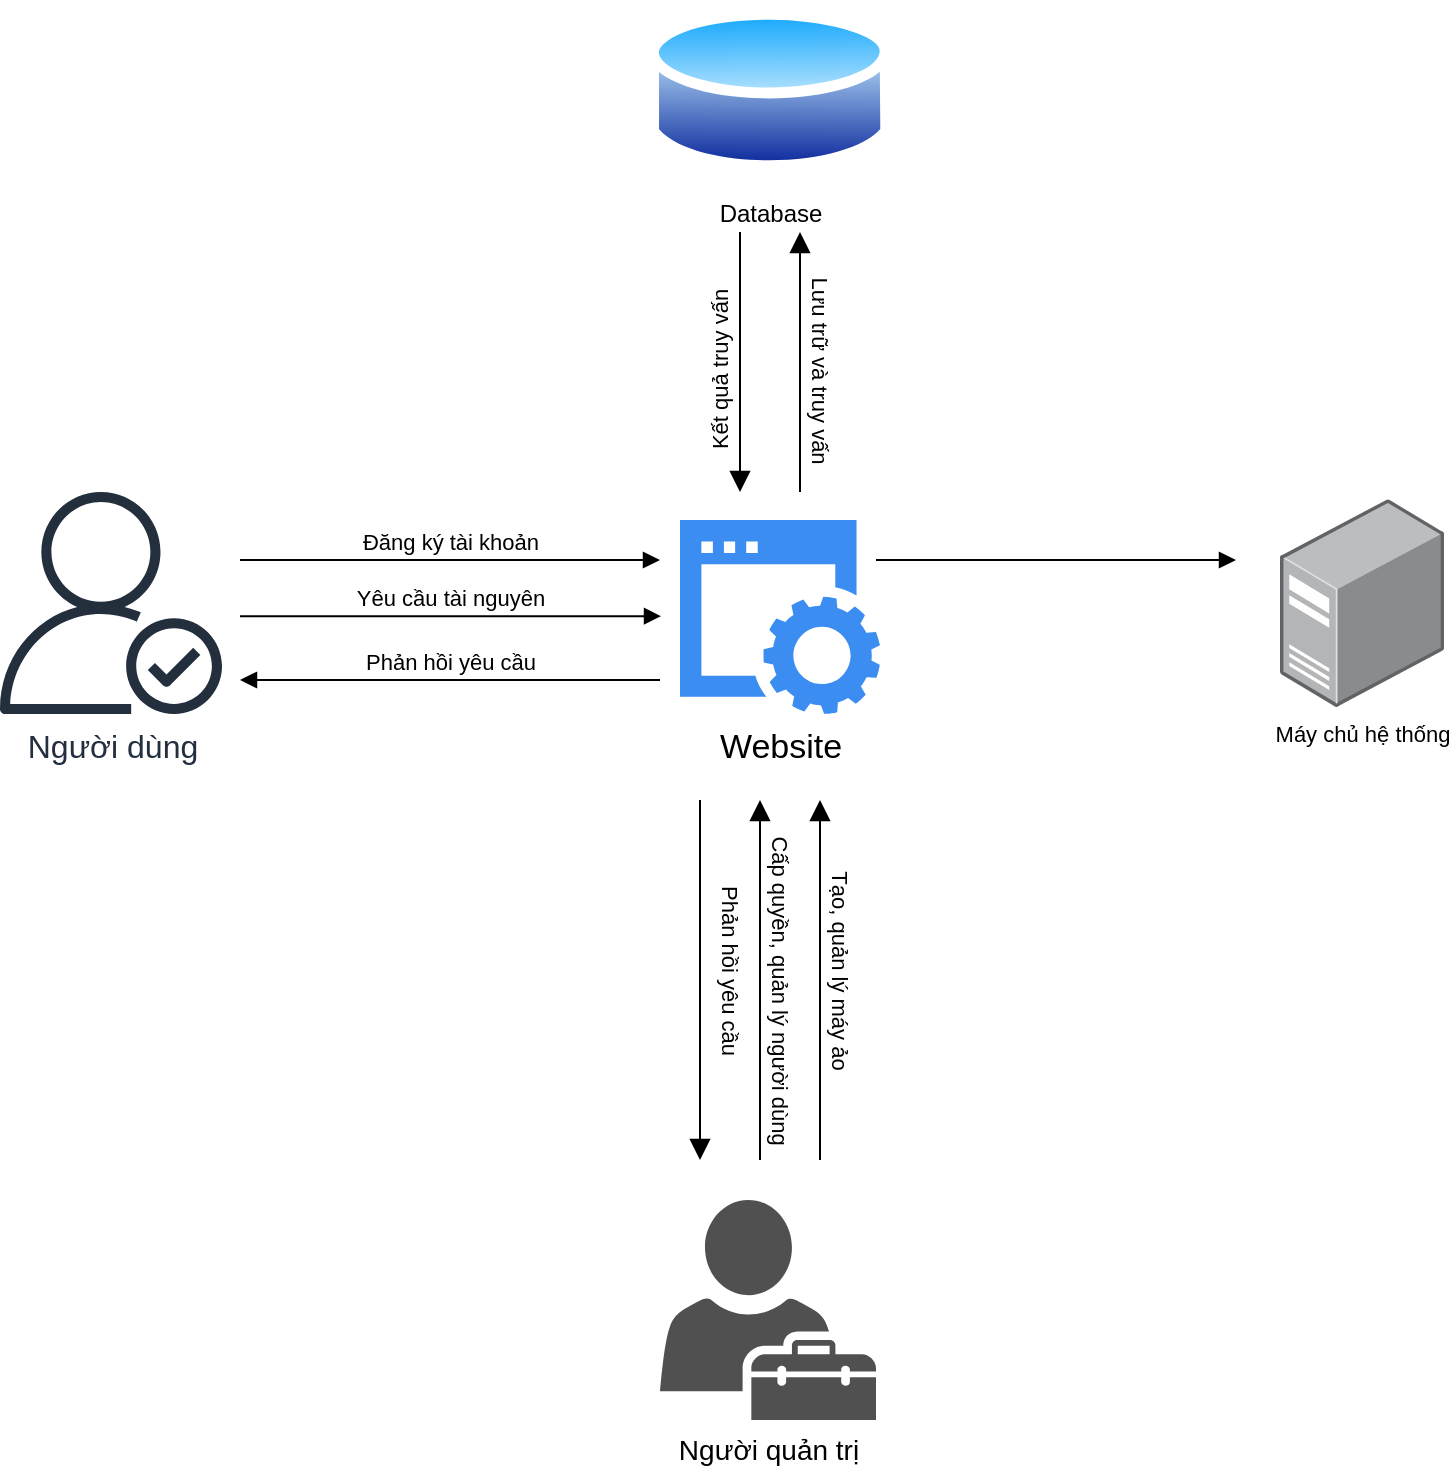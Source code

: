 <mxfile version="22.1.11" type="github">
  <diagram name="Page-1" id="kQclkC6t_OZ5plzZZ3qX">
    <mxGraphModel dx="1082" dy="584" grid="1" gridSize="10" guides="1" tooltips="1" connect="1" arrows="1" fold="1" page="1" pageScale="1" pageWidth="850" pageHeight="1100" math="0" shadow="0">
      <root>
        <mxCell id="0" />
        <mxCell id="1" parent="0" />
        <mxCell id="Rq47lQsszGIYjsCbyuHM-2" value="&lt;font style=&quot;font-size: 17px;&quot;&gt;Website&lt;/font&gt;" style="sketch=0;html=1;aspect=fixed;strokeColor=none;shadow=0;fillColor=#3B8DF1;verticalAlign=top;labelPosition=center;verticalLabelPosition=bottom;shape=mxgraph.gcp2.website" vertex="1" parent="1">
          <mxGeometry x="380" y="490" width="100" height="97" as="geometry" />
        </mxCell>
        <mxCell id="Rq47lQsszGIYjsCbyuHM-7" value="&lt;font style=&quot;font-size: 16px;&quot;&gt;Người dùng&lt;/font&gt;" style="sketch=0;outlineConnect=0;fontColor=#232F3E;gradientColor=none;fillColor=#232F3D;strokeColor=none;dashed=0;verticalLabelPosition=bottom;verticalAlign=top;align=center;html=1;fontSize=12;fontStyle=0;aspect=fixed;pointerEvents=1;shape=mxgraph.aws4.authenticated_user;" vertex="1" parent="1">
          <mxGeometry x="40" y="476" width="111" height="111" as="geometry" />
        </mxCell>
        <mxCell id="Rq47lQsszGIYjsCbyuHM-10" value="Đăng ký tài khoản" style="html=1;verticalAlign=bottom;endArrow=block;curved=0;rounded=0;" edge="1" parent="1">
          <mxGeometry width="80" relative="1" as="geometry">
            <mxPoint x="160" y="510" as="sourcePoint" />
            <mxPoint x="370" y="510" as="targetPoint" />
          </mxGeometry>
        </mxCell>
        <mxCell id="Rq47lQsszGIYjsCbyuHM-11" value="Yêu cầu tài nguyên" style="html=1;verticalAlign=bottom;endArrow=block;curved=0;rounded=0;entryX=-0.005;entryY=0.611;entryDx=0;entryDy=0;entryPerimeter=0;" edge="1" parent="1">
          <mxGeometry width="80" relative="1" as="geometry">
            <mxPoint x="160" y="538.07" as="sourcePoint" />
            <mxPoint x="370.51" y="538.077" as="targetPoint" />
          </mxGeometry>
        </mxCell>
        <mxCell id="Rq47lQsszGIYjsCbyuHM-12" value="Database" style="image;aspect=fixed;perimeter=ellipsePerimeter;html=1;align=center;shadow=0;dashed=0;spacingTop=3;image=img/lib/active_directory/database.svg;" vertex="1" parent="1">
          <mxGeometry x="364" y="230" width="121.62" height="90" as="geometry" />
        </mxCell>
        <mxCell id="Rq47lQsszGIYjsCbyuHM-17" value="" style="html=1;verticalAlign=bottom;endArrow=block;curved=0;rounded=0;labelBackgroundColor=default;strokeColor=default;align=center;fontFamily=Helvetica;fontSize=11;fontColor=default;endSize=8;shape=connector;" edge="1" parent="1">
          <mxGeometry x="-0.143" y="110" width="80" relative="1" as="geometry">
            <mxPoint x="410" y="346" as="sourcePoint" />
            <mxPoint x="410" y="476" as="targetPoint" />
            <mxPoint as="offset" />
          </mxGeometry>
        </mxCell>
        <mxCell id="Rq47lQsszGIYjsCbyuHM-18" value="Kết quả truy vấn" style="text;html=1;align=center;verticalAlign=middle;resizable=0;points=[];autosize=1;strokeColor=none;fillColor=none;fontSize=11;fontFamily=Helvetica;fontColor=default;rotation=-90;" vertex="1" parent="1">
          <mxGeometry x="350" y="400" width="100" height="30" as="geometry" />
        </mxCell>
        <mxCell id="Rq47lQsszGIYjsCbyuHM-20" value="" style="html=1;verticalAlign=bottom;endArrow=block;curved=0;rounded=0;labelBackgroundColor=default;strokeColor=default;align=center;fontFamily=Helvetica;fontSize=11;fontColor=default;endSize=8;shape=connector;" edge="1" parent="1">
          <mxGeometry x="-0.143" y="110" width="80" relative="1" as="geometry">
            <mxPoint x="440" y="476" as="sourcePoint" />
            <mxPoint x="440" y="346" as="targetPoint" />
            <mxPoint as="offset" />
          </mxGeometry>
        </mxCell>
        <mxCell id="Rq47lQsszGIYjsCbyuHM-21" value="Lưu trữ và truy vấn" style="text;html=1;align=center;verticalAlign=middle;resizable=0;points=[];autosize=1;strokeColor=none;fillColor=none;fontSize=11;fontFamily=Helvetica;fontColor=default;rotation=90;" vertex="1" parent="1">
          <mxGeometry x="390" y="400" width="120" height="30" as="geometry" />
        </mxCell>
        <mxCell id="Rq47lQsszGIYjsCbyuHM-22" value="Phản hồi yêu cầu" style="html=1;verticalAlign=bottom;endArrow=block;curved=0;rounded=0;" edge="1" parent="1">
          <mxGeometry width="80" relative="1" as="geometry">
            <mxPoint x="370" y="570" as="sourcePoint" />
            <mxPoint x="160" y="570" as="targetPoint" />
          </mxGeometry>
        </mxCell>
        <mxCell id="Rq47lQsszGIYjsCbyuHM-23" value="&lt;font style=&quot;font-size: 14px;&quot;&gt;Người quản trị&lt;/font&gt;" style="sketch=0;pointerEvents=1;shadow=0;dashed=0;html=1;strokeColor=none;fillColor=#505050;labelPosition=center;verticalLabelPosition=bottom;verticalAlign=top;outlineConnect=0;align=center;shape=mxgraph.office.users.tenant_admin;fontFamily=Helvetica;fontSize=11;fontColor=default;" vertex="1" parent="1">
          <mxGeometry x="370" y="830" width="108" height="110" as="geometry" />
        </mxCell>
        <mxCell id="Rq47lQsszGIYjsCbyuHM-25" value="Tạo, quản lý máy ảo" style="text;html=1;align=center;verticalAlign=middle;resizable=0;points=[];autosize=1;strokeColor=none;fillColor=none;fontSize=11;fontFamily=Helvetica;fontColor=default;rotation=90;" vertex="1" parent="1">
          <mxGeometry x="400" y="700" width="120" height="30" as="geometry" />
        </mxCell>
        <mxCell id="Rq47lQsszGIYjsCbyuHM-26" value="" style="html=1;verticalAlign=bottom;endArrow=block;curved=0;rounded=0;labelBackgroundColor=default;strokeColor=default;align=center;fontFamily=Helvetica;fontSize=11;fontColor=default;endSize=8;shape=connector;" edge="1" parent="1">
          <mxGeometry x="-0.143" y="110" width="80" relative="1" as="geometry">
            <mxPoint x="450" y="810" as="sourcePoint" />
            <mxPoint x="450" y="630" as="targetPoint" />
            <mxPoint as="offset" />
          </mxGeometry>
        </mxCell>
        <mxCell id="Rq47lQsszGIYjsCbyuHM-28" value="Phản hồi yêu cầu" style="text;html=1;align=center;verticalAlign=middle;resizable=0;points=[];autosize=1;strokeColor=none;fillColor=none;fontSize=11;fontFamily=Helvetica;fontColor=default;rotation=90;" vertex="1" parent="1">
          <mxGeometry x="350" y="700" width="110" height="30" as="geometry" />
        </mxCell>
        <mxCell id="Rq47lQsszGIYjsCbyuHM-29" value="" style="html=1;verticalAlign=bottom;endArrow=block;curved=0;rounded=0;labelBackgroundColor=default;strokeColor=default;align=center;fontFamily=Helvetica;fontSize=11;fontColor=default;endSize=8;shape=connector;" edge="1" parent="1">
          <mxGeometry x="-0.143" y="110" width="80" relative="1" as="geometry">
            <mxPoint x="390" y="630" as="sourcePoint" />
            <mxPoint x="390" y="810" as="targetPoint" />
            <mxPoint as="offset" />
          </mxGeometry>
        </mxCell>
        <mxCell id="Rq47lQsszGIYjsCbyuHM-30" value="Cấp quyền, quản lý người dùng" style="text;html=1;align=center;verticalAlign=middle;resizable=0;points=[];autosize=1;strokeColor=none;fillColor=none;fontSize=11;fontFamily=Helvetica;fontColor=default;rotation=90;" vertex="1" parent="1">
          <mxGeometry x="340" y="710" width="180" height="30" as="geometry" />
        </mxCell>
        <mxCell id="Rq47lQsszGIYjsCbyuHM-31" value="" style="html=1;verticalAlign=bottom;endArrow=block;curved=0;rounded=0;labelBackgroundColor=default;strokeColor=default;align=center;fontFamily=Helvetica;fontSize=11;fontColor=default;endSize=8;shape=connector;" edge="1" parent="1">
          <mxGeometry x="-0.143" y="110" width="80" relative="1" as="geometry">
            <mxPoint x="420" y="810" as="sourcePoint" />
            <mxPoint x="420" y="630" as="targetPoint" />
            <mxPoint as="offset" />
          </mxGeometry>
        </mxCell>
        <mxCell id="Rq47lQsszGIYjsCbyuHM-33" value="Máy chủ hệ thống" style="image;points=[];aspect=fixed;html=1;align=center;shadow=0;dashed=0;image=img/lib/allied_telesis/computer_and_terminals/Server_Desktop.svg;fontFamily=Helvetica;fontSize=11;fontColor=default;" vertex="1" parent="1">
          <mxGeometry x="680" y="479.5" width="82.04" height="104" as="geometry" />
        </mxCell>
        <mxCell id="Rq47lQsszGIYjsCbyuHM-34" value="" style="html=1;verticalAlign=bottom;endArrow=block;curved=0;rounded=0;" edge="1" parent="1">
          <mxGeometry width="80" relative="1" as="geometry">
            <mxPoint x="478" y="510" as="sourcePoint" />
            <mxPoint x="658" y="510" as="targetPoint" />
          </mxGeometry>
        </mxCell>
      </root>
    </mxGraphModel>
  </diagram>
</mxfile>
